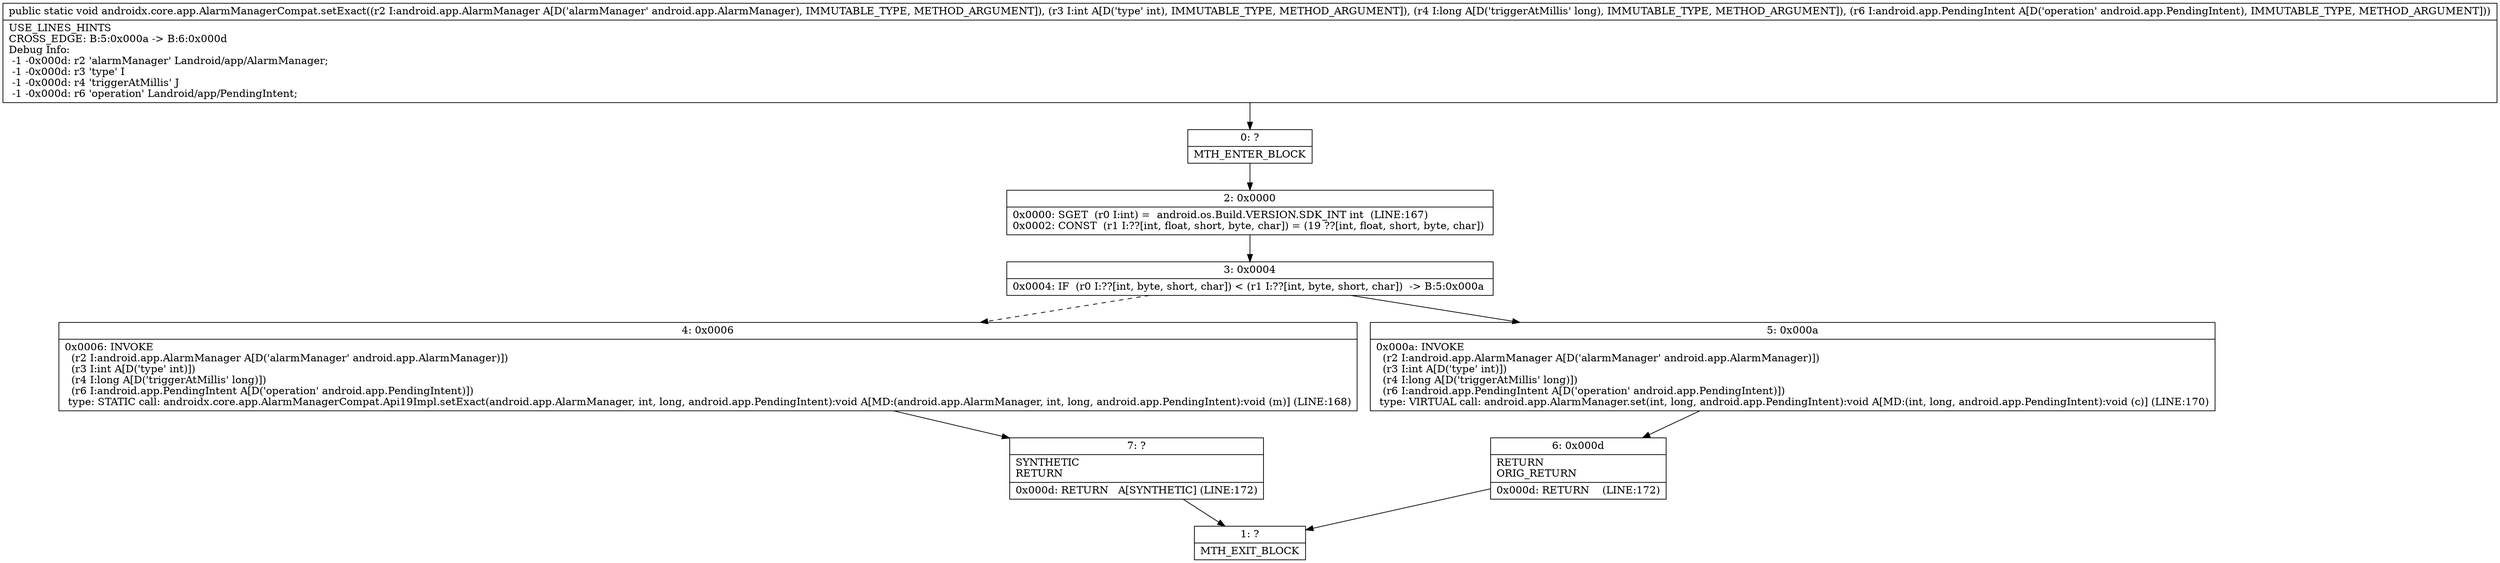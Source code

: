 digraph "CFG forandroidx.core.app.AlarmManagerCompat.setExact(Landroid\/app\/AlarmManager;IJLandroid\/app\/PendingIntent;)V" {
Node_0 [shape=record,label="{0\:\ ?|MTH_ENTER_BLOCK\l}"];
Node_2 [shape=record,label="{2\:\ 0x0000|0x0000: SGET  (r0 I:int) =  android.os.Build.VERSION.SDK_INT int  (LINE:167)\l0x0002: CONST  (r1 I:??[int, float, short, byte, char]) = (19 ??[int, float, short, byte, char]) \l}"];
Node_3 [shape=record,label="{3\:\ 0x0004|0x0004: IF  (r0 I:??[int, byte, short, char]) \< (r1 I:??[int, byte, short, char])  \-\> B:5:0x000a \l}"];
Node_4 [shape=record,label="{4\:\ 0x0006|0x0006: INVOKE  \l  (r2 I:android.app.AlarmManager A[D('alarmManager' android.app.AlarmManager)])\l  (r3 I:int A[D('type' int)])\l  (r4 I:long A[D('triggerAtMillis' long)])\l  (r6 I:android.app.PendingIntent A[D('operation' android.app.PendingIntent)])\l type: STATIC call: androidx.core.app.AlarmManagerCompat.Api19Impl.setExact(android.app.AlarmManager, int, long, android.app.PendingIntent):void A[MD:(android.app.AlarmManager, int, long, android.app.PendingIntent):void (m)] (LINE:168)\l}"];
Node_7 [shape=record,label="{7\:\ ?|SYNTHETIC\lRETURN\l|0x000d: RETURN   A[SYNTHETIC] (LINE:172)\l}"];
Node_1 [shape=record,label="{1\:\ ?|MTH_EXIT_BLOCK\l}"];
Node_5 [shape=record,label="{5\:\ 0x000a|0x000a: INVOKE  \l  (r2 I:android.app.AlarmManager A[D('alarmManager' android.app.AlarmManager)])\l  (r3 I:int A[D('type' int)])\l  (r4 I:long A[D('triggerAtMillis' long)])\l  (r6 I:android.app.PendingIntent A[D('operation' android.app.PendingIntent)])\l type: VIRTUAL call: android.app.AlarmManager.set(int, long, android.app.PendingIntent):void A[MD:(int, long, android.app.PendingIntent):void (c)] (LINE:170)\l}"];
Node_6 [shape=record,label="{6\:\ 0x000d|RETURN\lORIG_RETURN\l|0x000d: RETURN    (LINE:172)\l}"];
MethodNode[shape=record,label="{public static void androidx.core.app.AlarmManagerCompat.setExact((r2 I:android.app.AlarmManager A[D('alarmManager' android.app.AlarmManager), IMMUTABLE_TYPE, METHOD_ARGUMENT]), (r3 I:int A[D('type' int), IMMUTABLE_TYPE, METHOD_ARGUMENT]), (r4 I:long A[D('triggerAtMillis' long), IMMUTABLE_TYPE, METHOD_ARGUMENT]), (r6 I:android.app.PendingIntent A[D('operation' android.app.PendingIntent), IMMUTABLE_TYPE, METHOD_ARGUMENT]))  | USE_LINES_HINTS\lCROSS_EDGE: B:5:0x000a \-\> B:6:0x000d\lDebug Info:\l  \-1 \-0x000d: r2 'alarmManager' Landroid\/app\/AlarmManager;\l  \-1 \-0x000d: r3 'type' I\l  \-1 \-0x000d: r4 'triggerAtMillis' J\l  \-1 \-0x000d: r6 'operation' Landroid\/app\/PendingIntent;\l}"];
MethodNode -> Node_0;Node_0 -> Node_2;
Node_2 -> Node_3;
Node_3 -> Node_4[style=dashed];
Node_3 -> Node_5;
Node_4 -> Node_7;
Node_7 -> Node_1;
Node_5 -> Node_6;
Node_6 -> Node_1;
}

